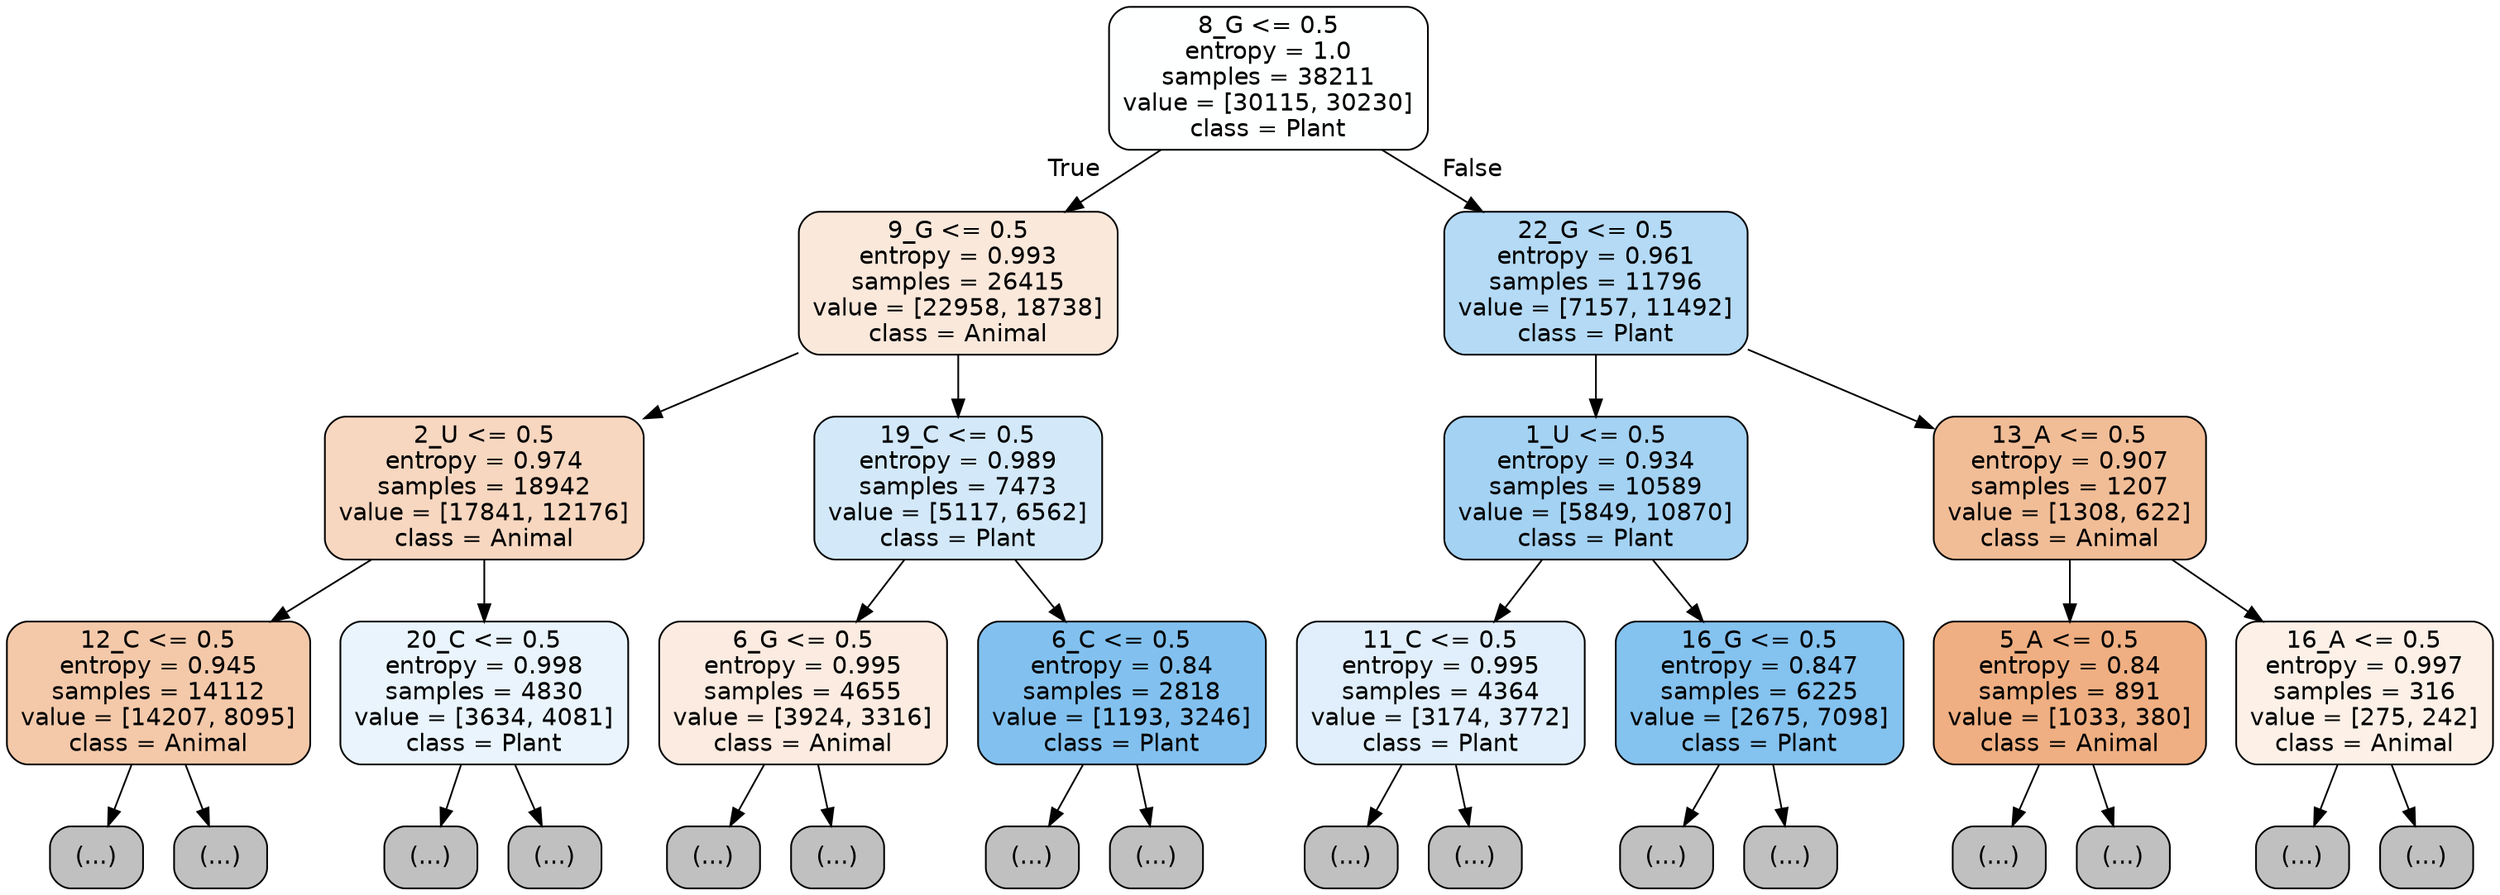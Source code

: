 digraph Tree {
node [shape=box, style="filled, rounded", color="black", fontname="helvetica"] ;
edge [fontname="helvetica"] ;
0 [label="8_G <= 0.5\nentropy = 1.0\nsamples = 38211\nvalue = [30115, 30230]\nclass = Plant", fillcolor="#feffff"] ;
1 [label="9_G <= 0.5\nentropy = 0.993\nsamples = 26415\nvalue = [22958, 18738]\nclass = Animal", fillcolor="#fae8db"] ;
0 -> 1 [labeldistance=2.5, labelangle=45, headlabel="True"] ;
2 [label="2_U <= 0.5\nentropy = 0.974\nsamples = 18942\nvalue = [17841, 12176]\nclass = Animal", fillcolor="#f7d7c0"] ;
1 -> 2 ;
3 [label="12_C <= 0.5\nentropy = 0.945\nsamples = 14112\nvalue = [14207, 8095]\nclass = Animal", fillcolor="#f4c9aa"] ;
2 -> 3 ;
4 [label="(...)", fillcolor="#C0C0C0"] ;
3 -> 4 ;
5295 [label="(...)", fillcolor="#C0C0C0"] ;
3 -> 5295 ;
6762 [label="20_C <= 0.5\nentropy = 0.998\nsamples = 4830\nvalue = [3634, 4081]\nclass = Plant", fillcolor="#e9f4fc"] ;
2 -> 6762 ;
6763 [label="(...)", fillcolor="#C0C0C0"] ;
6762 -> 6763 ;
8676 [label="(...)", fillcolor="#C0C0C0"] ;
6762 -> 8676 ;
9243 [label="19_C <= 0.5\nentropy = 0.989\nsamples = 7473\nvalue = [5117, 6562]\nclass = Plant", fillcolor="#d3e9f9"] ;
1 -> 9243 ;
9244 [label="6_G <= 0.5\nentropy = 0.995\nsamples = 4655\nvalue = [3924, 3316]\nclass = Animal", fillcolor="#fbebe0"] ;
9243 -> 9244 ;
9245 [label="(...)", fillcolor="#C0C0C0"] ;
9244 -> 9245 ;
10926 [label="(...)", fillcolor="#C0C0C0"] ;
9244 -> 10926 ;
11645 [label="6_C <= 0.5\nentropy = 0.84\nsamples = 2818\nvalue = [1193, 3246]\nclass = Plant", fillcolor="#82c1ef"] ;
9243 -> 11645 ;
11646 [label="(...)", fillcolor="#C0C0C0"] ;
11645 -> 11646 ;
12273 [label="(...)", fillcolor="#C0C0C0"] ;
11645 -> 12273 ;
12486 [label="22_G <= 0.5\nentropy = 0.961\nsamples = 11796\nvalue = [7157, 11492]\nclass = Plant", fillcolor="#b4daf5"] ;
0 -> 12486 [labeldistance=2.5, labelangle=-45, headlabel="False"] ;
12487 [label="1_U <= 0.5\nentropy = 0.934\nsamples = 10589\nvalue = [5849, 10870]\nclass = Plant", fillcolor="#a4d2f3"] ;
12486 -> 12487 ;
12488 [label="11_C <= 0.5\nentropy = 0.995\nsamples = 4364\nvalue = [3174, 3772]\nclass = Plant", fillcolor="#e0effb"] ;
12487 -> 12488 ;
12489 [label="(...)", fillcolor="#C0C0C0"] ;
12488 -> 12489 ;
14330 [label="(...)", fillcolor="#C0C0C0"] ;
12488 -> 14330 ;
14761 [label="16_G <= 0.5\nentropy = 0.847\nsamples = 6225\nvalue = [2675, 7098]\nclass = Plant", fillcolor="#84c2ef"] ;
12487 -> 14761 ;
14762 [label="(...)", fillcolor="#C0C0C0"] ;
14761 -> 14762 ;
16033 [label="(...)", fillcolor="#C0C0C0"] ;
14761 -> 16033 ;
16468 [label="13_A <= 0.5\nentropy = 0.907\nsamples = 1207\nvalue = [1308, 622]\nclass = Animal", fillcolor="#f1bd97"] ;
12486 -> 16468 ;
16469 [label="5_A <= 0.5\nentropy = 0.84\nsamples = 891\nvalue = [1033, 380]\nclass = Animal", fillcolor="#efaf82"] ;
16468 -> 16469 ;
16470 [label="(...)", fillcolor="#C0C0C0"] ;
16469 -> 16470 ;
16779 [label="(...)", fillcolor="#C0C0C0"] ;
16469 -> 16779 ;
16890 [label="16_A <= 0.5\nentropy = 0.997\nsamples = 316\nvalue = [275, 242]\nclass = Animal", fillcolor="#fcf0e7"] ;
16468 -> 16890 ;
16891 [label="(...)", fillcolor="#C0C0C0"] ;
16890 -> 16891 ;
17026 [label="(...)", fillcolor="#C0C0C0"] ;
16890 -> 17026 ;
}